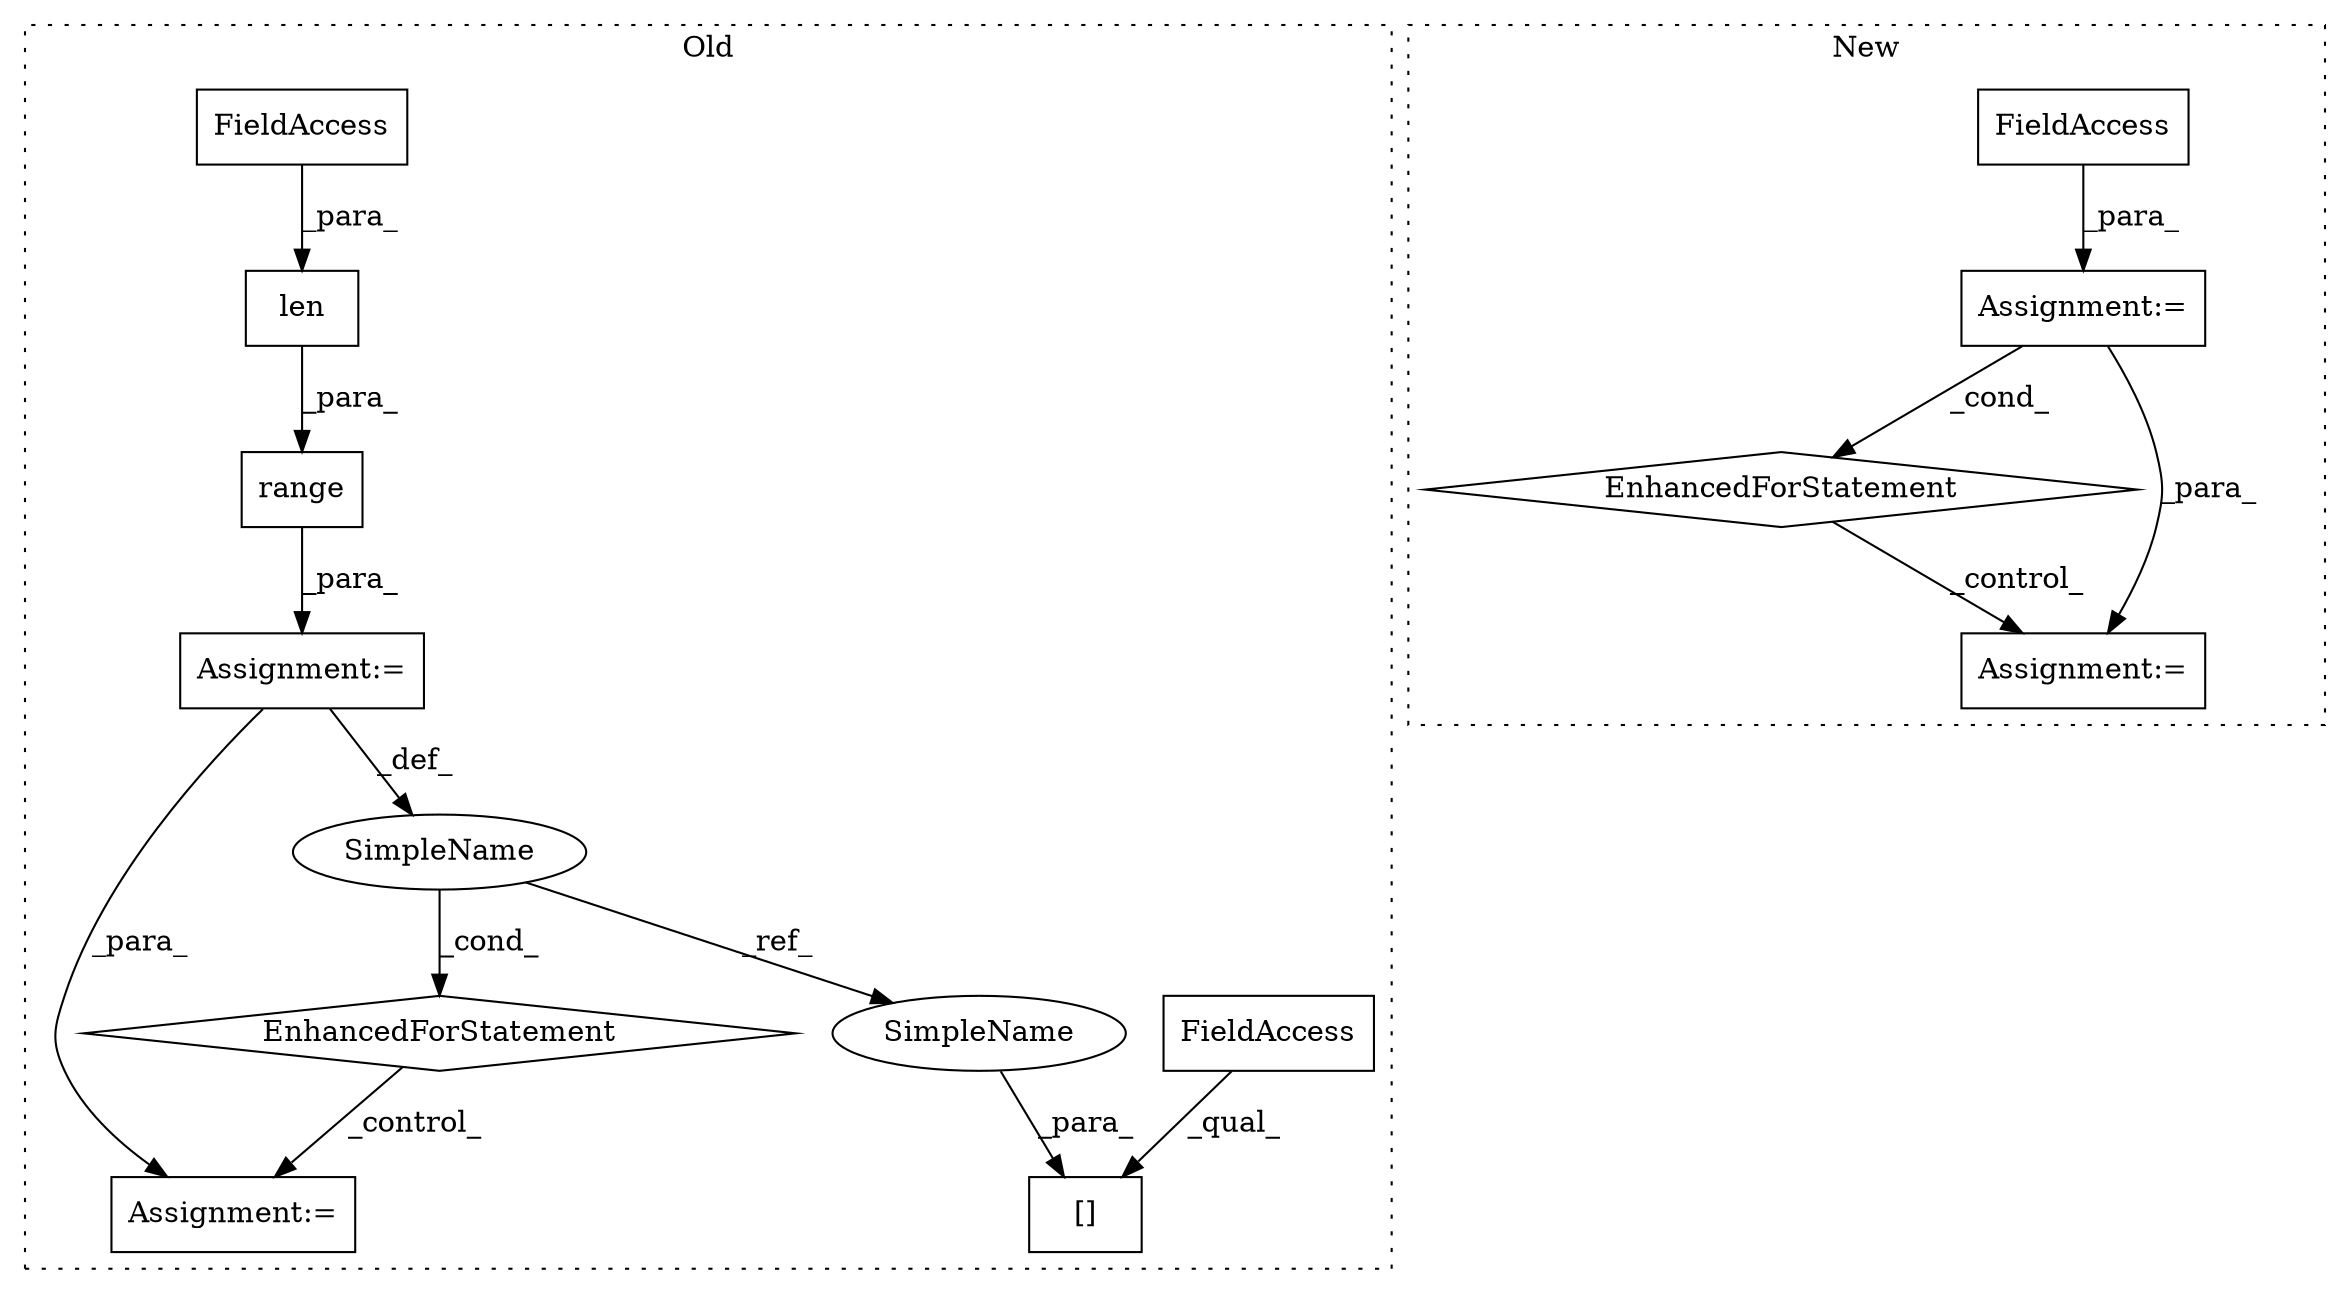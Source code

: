 digraph G {
subgraph cluster0 {
1 [label="len" a="32" s="4291,4296" l="4,1" shape="box"];
4 [label="Assignment:=" a="7" s="4224,4298" l="53,2" shape="box"];
5 [label="range" a="32" s="4285,4297" l="6,1" shape="box"];
6 [label="EnhancedForStatement" a="70" s="4224,4298" l="53,2" shape="diamond"];
7 [label="[]" a="2" s="4348,4351" l="2,1" shape="box"];
8 [label="SimpleName" a="42" s="4281" l="1" shape="ellipse"];
9 [label="FieldAccess" a="22" s="4348" l="1" shape="box"];
10 [label="FieldAccess" a="22" s="4295" l="1" shape="box"];
11 [label="Assignment:=" a="7" s="4312" l="2" shape="box"];
14 [label="SimpleName" a="42" s="4350" l="1" shape="ellipse"];
label = "Old";
style="dotted";
}
subgraph cluster1 {
2 [label="EnhancedForStatement" a="70" s="4236,4299" l="53,2" shape="diamond"];
3 [label="Assignment:=" a="7" s="4236,4299" l="53,2" shape="box"];
12 [label="FieldAccess" a="22" s="4298" l="1" shape="box"];
13 [label="Assignment:=" a="7" s="4313" l="2" shape="box"];
label = "New";
style="dotted";
}
1 -> 5 [label="_para_"];
2 -> 13 [label="_control_"];
3 -> 13 [label="_para_"];
3 -> 2 [label="_cond_"];
4 -> 11 [label="_para_"];
4 -> 8 [label="_def_"];
5 -> 4 [label="_para_"];
6 -> 11 [label="_control_"];
8 -> 6 [label="_cond_"];
8 -> 14 [label="_ref_"];
9 -> 7 [label="_qual_"];
10 -> 1 [label="_para_"];
12 -> 3 [label="_para_"];
14 -> 7 [label="_para_"];
}